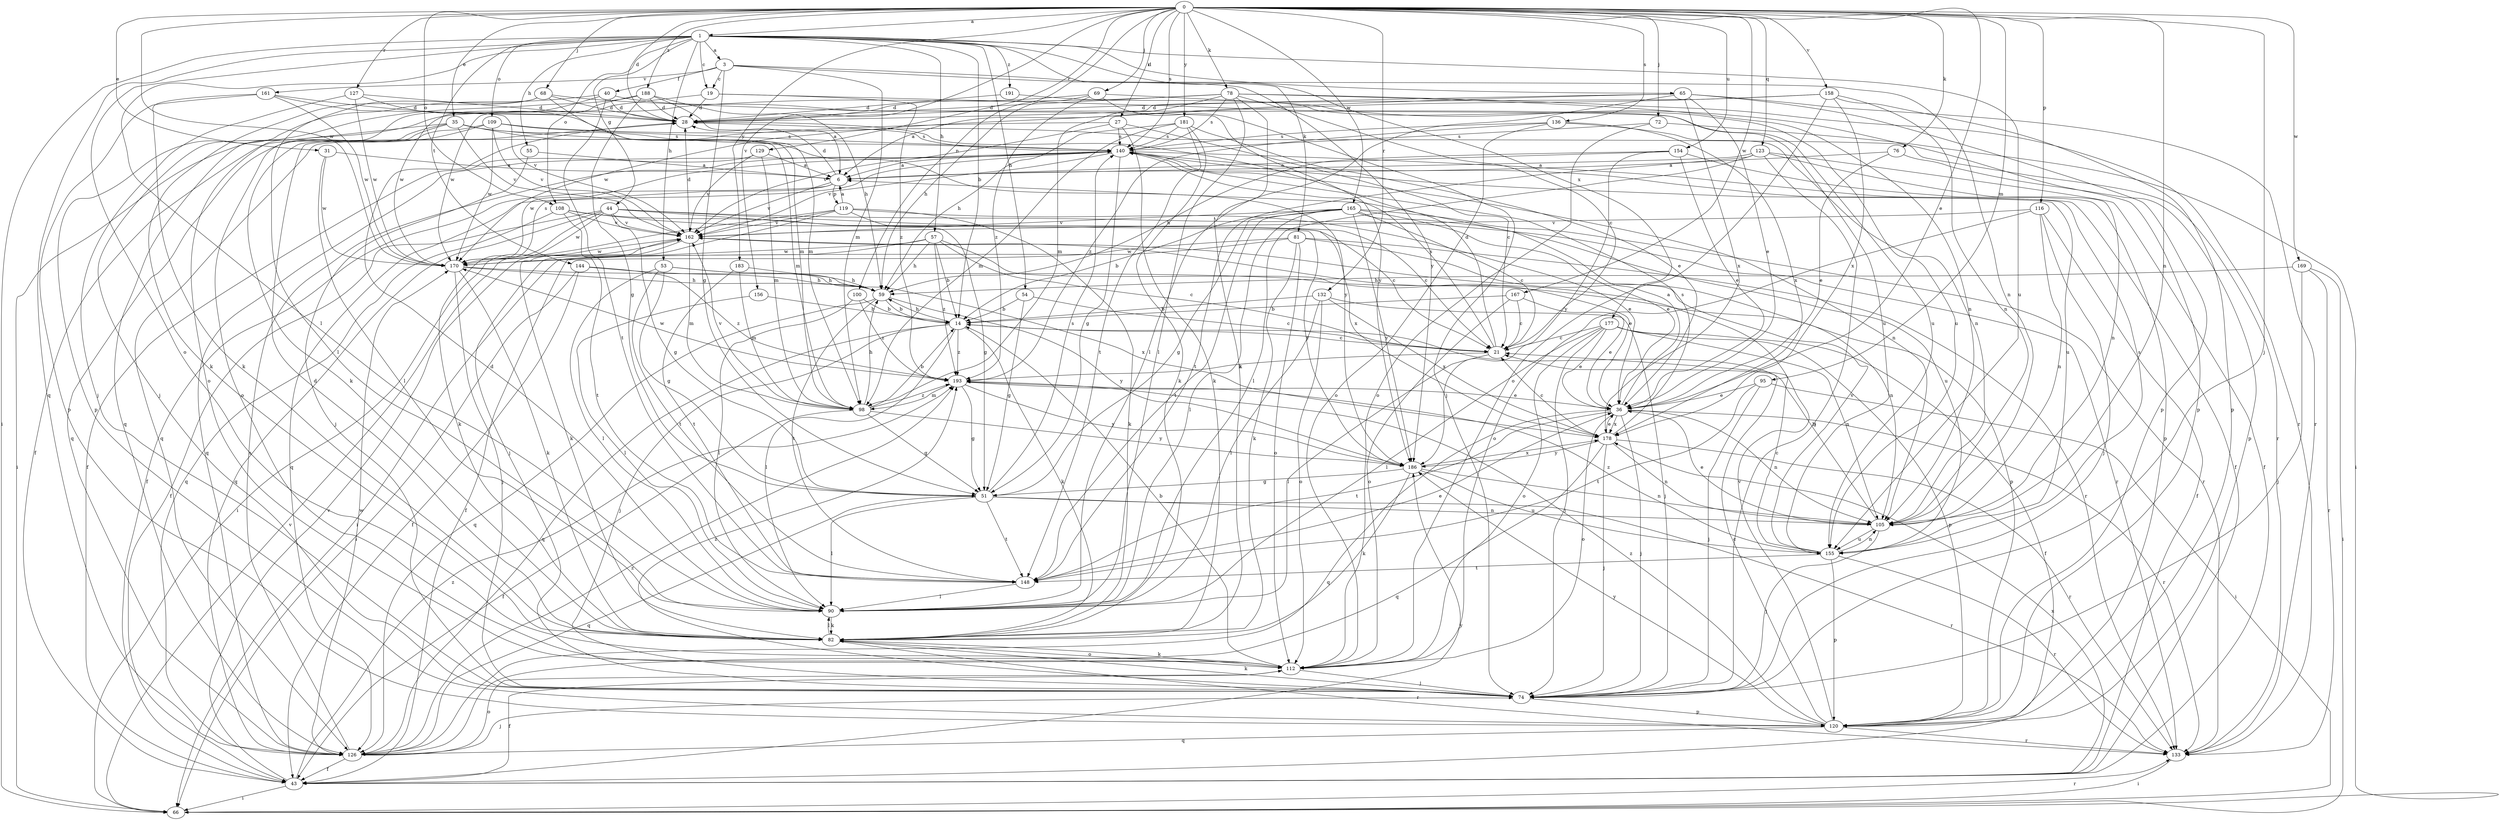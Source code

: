 strict digraph  {
0;
1;
3;
6;
14;
19;
21;
27;
28;
31;
35;
36;
40;
43;
44;
51;
53;
54;
55;
57;
59;
65;
66;
68;
69;
72;
74;
76;
78;
81;
82;
90;
95;
98;
100;
105;
108;
109;
112;
116;
119;
120;
123;
126;
127;
129;
132;
133;
136;
140;
144;
148;
154;
155;
156;
158;
161;
162;
165;
167;
169;
170;
177;
178;
181;
183;
186;
188;
191;
193;
0 -> 1  [label=a];
0 -> 27  [label=d];
0 -> 28  [label=d];
0 -> 31  [label=e];
0 -> 35  [label=e];
0 -> 36  [label=e];
0 -> 68  [label=j];
0 -> 69  [label=j];
0 -> 72  [label=j];
0 -> 74  [label=j];
0 -> 76  [label=k];
0 -> 78  [label=k];
0 -> 95  [label=m];
0 -> 100  [label=n];
0 -> 105  [label=n];
0 -> 108  [label=o];
0 -> 116  [label=p];
0 -> 123  [label=q];
0 -> 127  [label=r];
0 -> 129  [label=r];
0 -> 132  [label=r];
0 -> 136  [label=s];
0 -> 140  [label=s];
0 -> 154  [label=u];
0 -> 156  [label=v];
0 -> 158  [label=v];
0 -> 165  [label=w];
0 -> 167  [label=w];
0 -> 169  [label=w];
0 -> 170  [label=w];
0 -> 181  [label=y];
0 -> 183  [label=y];
0 -> 188  [label=z];
1 -> 3  [label=a];
1 -> 14  [label=b];
1 -> 19  [label=c];
1 -> 44  [label=g];
1 -> 53  [label=h];
1 -> 54  [label=h];
1 -> 55  [label=h];
1 -> 57  [label=h];
1 -> 65  [label=i];
1 -> 66  [label=i];
1 -> 81  [label=k];
1 -> 90  [label=l];
1 -> 108  [label=o];
1 -> 109  [label=o];
1 -> 112  [label=o];
1 -> 126  [label=q];
1 -> 144  [label=t];
1 -> 155  [label=u];
1 -> 177  [label=x];
1 -> 191  [label=z];
3 -> 19  [label=c];
3 -> 40  [label=f];
3 -> 51  [label=g];
3 -> 98  [label=m];
3 -> 105  [label=n];
3 -> 161  [label=v];
3 -> 186  [label=y];
6 -> 28  [label=d];
6 -> 43  [label=f];
6 -> 119  [label=p];
6 -> 126  [label=q];
6 -> 162  [label=v];
14 -> 21  [label=c];
14 -> 59  [label=h];
14 -> 74  [label=j];
14 -> 82  [label=k];
14 -> 90  [label=l];
14 -> 126  [label=q];
14 -> 193  [label=z];
19 -> 28  [label=d];
19 -> 155  [label=u];
19 -> 170  [label=w];
19 -> 193  [label=z];
21 -> 28  [label=d];
21 -> 90  [label=l];
21 -> 140  [label=s];
21 -> 193  [label=z];
27 -> 21  [label=c];
27 -> 82  [label=k];
27 -> 126  [label=q];
27 -> 140  [label=s];
27 -> 162  [label=v];
28 -> 140  [label=s];
31 -> 6  [label=a];
31 -> 90  [label=l];
31 -> 170  [label=w];
35 -> 43  [label=f];
35 -> 66  [label=i];
35 -> 98  [label=m];
35 -> 112  [label=o];
35 -> 140  [label=s];
35 -> 162  [label=v];
35 -> 186  [label=y];
36 -> 6  [label=a];
36 -> 74  [label=j];
36 -> 105  [label=n];
36 -> 112  [label=o];
36 -> 126  [label=q];
36 -> 133  [label=r];
36 -> 148  [label=t];
36 -> 178  [label=x];
40 -> 28  [label=d];
40 -> 120  [label=p];
40 -> 148  [label=t];
40 -> 155  [label=u];
40 -> 170  [label=w];
43 -> 66  [label=i];
43 -> 162  [label=v];
43 -> 178  [label=x];
43 -> 186  [label=y];
43 -> 193  [label=z];
44 -> 21  [label=c];
44 -> 43  [label=f];
44 -> 51  [label=g];
44 -> 82  [label=k];
44 -> 126  [label=q];
44 -> 133  [label=r];
44 -> 162  [label=v];
44 -> 170  [label=w];
44 -> 178  [label=x];
51 -> 90  [label=l];
51 -> 105  [label=n];
51 -> 126  [label=q];
51 -> 133  [label=r];
51 -> 140  [label=s];
51 -> 148  [label=t];
53 -> 51  [label=g];
53 -> 59  [label=h];
53 -> 90  [label=l];
53 -> 148  [label=t];
53 -> 178  [label=x];
54 -> 14  [label=b];
54 -> 21  [label=c];
54 -> 51  [label=g];
55 -> 6  [label=a];
55 -> 74  [label=j];
57 -> 14  [label=b];
57 -> 21  [label=c];
57 -> 36  [label=e];
57 -> 59  [label=h];
57 -> 66  [label=i];
57 -> 170  [label=w];
57 -> 193  [label=z];
59 -> 14  [label=b];
59 -> 126  [label=q];
59 -> 148  [label=t];
59 -> 186  [label=y];
65 -> 6  [label=a];
65 -> 28  [label=d];
65 -> 36  [label=e];
65 -> 90  [label=l];
65 -> 120  [label=p];
65 -> 133  [label=r];
65 -> 178  [label=x];
66 -> 133  [label=r];
66 -> 162  [label=v];
68 -> 28  [label=d];
68 -> 82  [label=k];
68 -> 90  [label=l];
68 -> 98  [label=m];
68 -> 186  [label=y];
69 -> 28  [label=d];
69 -> 59  [label=h];
69 -> 74  [label=j];
69 -> 120  [label=p];
69 -> 193  [label=z];
72 -> 66  [label=i];
72 -> 112  [label=o];
72 -> 140  [label=s];
74 -> 82  [label=k];
74 -> 120  [label=p];
74 -> 193  [label=z];
76 -> 6  [label=a];
76 -> 36  [label=e];
76 -> 120  [label=p];
78 -> 21  [label=c];
78 -> 28  [label=d];
78 -> 82  [label=k];
78 -> 90  [label=l];
78 -> 98  [label=m];
78 -> 105  [label=n];
78 -> 126  [label=q];
78 -> 133  [label=r];
78 -> 140  [label=s];
81 -> 43  [label=f];
81 -> 82  [label=k];
81 -> 112  [label=o];
81 -> 120  [label=p];
81 -> 133  [label=r];
81 -> 170  [label=w];
82 -> 28  [label=d];
82 -> 90  [label=l];
82 -> 112  [label=o];
82 -> 133  [label=r];
90 -> 28  [label=d];
90 -> 82  [label=k];
95 -> 36  [label=e];
95 -> 66  [label=i];
95 -> 74  [label=j];
95 -> 148  [label=t];
98 -> 14  [label=b];
98 -> 43  [label=f];
98 -> 51  [label=g];
98 -> 59  [label=h];
98 -> 162  [label=v];
98 -> 186  [label=y];
98 -> 193  [label=z];
100 -> 14  [label=b];
100 -> 90  [label=l];
100 -> 193  [label=z];
105 -> 14  [label=b];
105 -> 36  [label=e];
105 -> 74  [label=j];
105 -> 155  [label=u];
108 -> 21  [label=c];
108 -> 126  [label=q];
108 -> 148  [label=t];
108 -> 162  [label=v];
108 -> 186  [label=y];
109 -> 82  [label=k];
109 -> 126  [label=q];
109 -> 133  [label=r];
109 -> 140  [label=s];
109 -> 162  [label=v];
109 -> 170  [label=w];
112 -> 14  [label=b];
112 -> 43  [label=f];
112 -> 74  [label=j];
112 -> 82  [label=k];
116 -> 43  [label=f];
116 -> 74  [label=j];
116 -> 105  [label=n];
116 -> 112  [label=o];
116 -> 162  [label=v];
119 -> 6  [label=a];
119 -> 36  [label=e];
119 -> 51  [label=g];
119 -> 66  [label=i];
119 -> 74  [label=j];
119 -> 82  [label=k];
119 -> 162  [label=v];
120 -> 21  [label=c];
120 -> 126  [label=q];
120 -> 133  [label=r];
120 -> 162  [label=v];
120 -> 186  [label=y];
120 -> 193  [label=z];
123 -> 6  [label=a];
123 -> 43  [label=f];
123 -> 74  [label=j];
123 -> 90  [label=l];
123 -> 105  [label=n];
123 -> 148  [label=t];
126 -> 43  [label=f];
126 -> 74  [label=j];
126 -> 112  [label=o];
126 -> 140  [label=s];
126 -> 170  [label=w];
126 -> 193  [label=z];
127 -> 28  [label=d];
127 -> 74  [label=j];
127 -> 98  [label=m];
127 -> 170  [label=w];
129 -> 6  [label=a];
129 -> 43  [label=f];
129 -> 98  [label=m];
129 -> 162  [label=v];
132 -> 14  [label=b];
132 -> 74  [label=j];
132 -> 90  [label=l];
132 -> 112  [label=o];
132 -> 178  [label=x];
133 -> 66  [label=i];
136 -> 105  [label=n];
136 -> 112  [label=o];
136 -> 140  [label=s];
136 -> 178  [label=x];
136 -> 193  [label=z];
140 -> 6  [label=a];
140 -> 43  [label=f];
140 -> 51  [label=g];
140 -> 105  [label=n];
140 -> 126  [label=q];
140 -> 155  [label=u];
140 -> 162  [label=v];
140 -> 170  [label=w];
144 -> 43  [label=f];
144 -> 59  [label=h];
144 -> 66  [label=i];
144 -> 193  [label=z];
148 -> 36  [label=e];
148 -> 90  [label=l];
154 -> 6  [label=a];
154 -> 36  [label=e];
154 -> 59  [label=h];
154 -> 120  [label=p];
154 -> 186  [label=y];
155 -> 21  [label=c];
155 -> 105  [label=n];
155 -> 120  [label=p];
155 -> 133  [label=r];
155 -> 140  [label=s];
155 -> 148  [label=t];
155 -> 162  [label=v];
155 -> 193  [label=z];
156 -> 14  [label=b];
156 -> 90  [label=l];
158 -> 28  [label=d];
158 -> 105  [label=n];
158 -> 112  [label=o];
158 -> 120  [label=p];
158 -> 170  [label=w];
158 -> 178  [label=x];
161 -> 28  [label=d];
161 -> 82  [label=k];
161 -> 120  [label=p];
161 -> 162  [label=v];
161 -> 170  [label=w];
162 -> 28  [label=d];
162 -> 82  [label=k];
162 -> 98  [label=m];
162 -> 170  [label=w];
165 -> 14  [label=b];
165 -> 21  [label=c];
165 -> 36  [label=e];
165 -> 51  [label=g];
165 -> 90  [label=l];
165 -> 133  [label=r];
165 -> 148  [label=t];
165 -> 155  [label=u];
165 -> 162  [label=v];
165 -> 186  [label=y];
167 -> 14  [label=b];
167 -> 21  [label=c];
167 -> 36  [label=e];
167 -> 112  [label=o];
169 -> 59  [label=h];
169 -> 66  [label=i];
169 -> 74  [label=j];
169 -> 133  [label=r];
170 -> 59  [label=h];
170 -> 74  [label=j];
170 -> 82  [label=k];
170 -> 105  [label=n];
170 -> 140  [label=s];
177 -> 21  [label=c];
177 -> 36  [label=e];
177 -> 43  [label=f];
177 -> 74  [label=j];
177 -> 90  [label=l];
177 -> 105  [label=n];
177 -> 112  [label=o];
177 -> 120  [label=p];
178 -> 21  [label=c];
178 -> 36  [label=e];
178 -> 74  [label=j];
178 -> 105  [label=n];
178 -> 126  [label=q];
178 -> 133  [label=r];
178 -> 140  [label=s];
178 -> 186  [label=y];
181 -> 36  [label=e];
181 -> 59  [label=h];
181 -> 82  [label=k];
181 -> 98  [label=m];
181 -> 140  [label=s];
181 -> 148  [label=t];
183 -> 59  [label=h];
183 -> 98  [label=m];
183 -> 148  [label=t];
186 -> 51  [label=g];
186 -> 82  [label=k];
186 -> 105  [label=n];
186 -> 155  [label=u];
186 -> 178  [label=x];
188 -> 6  [label=a];
188 -> 28  [label=d];
188 -> 51  [label=g];
188 -> 59  [label=h];
188 -> 74  [label=j];
188 -> 112  [label=o];
191 -> 28  [label=d];
191 -> 155  [label=u];
193 -> 36  [label=e];
193 -> 51  [label=g];
193 -> 98  [label=m];
193 -> 170  [label=w];
193 -> 186  [label=y];
}
